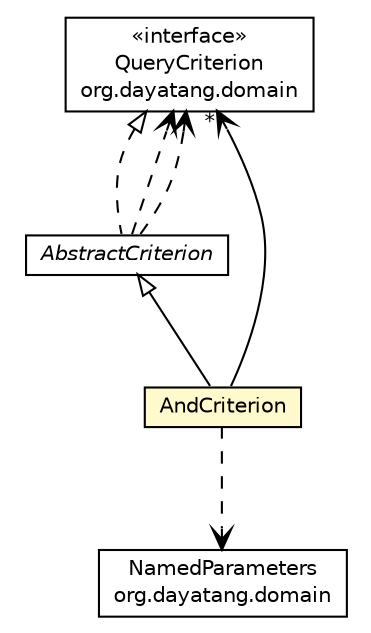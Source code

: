 #!/usr/local/bin/dot
#
# Class diagram 
# Generated by UMLGraph version R5_6_6-8-g8d7759 (http://www.umlgraph.org/)
#

digraph G {
	edge [fontname="Helvetica",fontsize=10,labelfontname="Helvetica",labelfontsize=10];
	node [fontname="Helvetica",fontsize=10,shape=plaintext];
	nodesep=0.25;
	ranksep=0.5;
	// org.dayatang.domain.QueryCriterion
	c687 [label=<<table title="org.dayatang.domain.QueryCriterion" border="0" cellborder="1" cellspacing="0" cellpadding="2" port="p" href="../QueryCriterion.html">
		<tr><td><table border="0" cellspacing="0" cellpadding="1">
<tr><td align="center" balign="center"> &#171;interface&#187; </td></tr>
<tr><td align="center" balign="center"> QueryCriterion </td></tr>
<tr><td align="center" balign="center"> org.dayatang.domain </td></tr>
		</table></td></tr>
		</table>>, URL="../QueryCriterion.html", fontname="Helvetica", fontcolor="black", fontsize=10.0];
	// org.dayatang.domain.NamedParameters
	c691 [label=<<table title="org.dayatang.domain.NamedParameters" border="0" cellborder="1" cellspacing="0" cellpadding="2" port="p" href="../NamedParameters.html">
		<tr><td><table border="0" cellspacing="0" cellpadding="1">
<tr><td align="center" balign="center"> NamedParameters </td></tr>
<tr><td align="center" balign="center"> org.dayatang.domain </td></tr>
		</table></td></tr>
		</table>>, URL="../NamedParameters.html", fontname="Helvetica", fontcolor="black", fontsize=10.0];
	// org.dayatang.domain.internal.AndCriterion
	c749 [label=<<table title="org.dayatang.domain.internal.AndCriterion" border="0" cellborder="1" cellspacing="0" cellpadding="2" port="p" bgcolor="lemonChiffon" href="./AndCriterion.html">
		<tr><td><table border="0" cellspacing="0" cellpadding="1">
<tr><td align="center" balign="center"> AndCriterion </td></tr>
		</table></td></tr>
		</table>>, URL="./AndCriterion.html", fontname="Helvetica", fontcolor="black", fontsize=10.0];
	// org.dayatang.domain.internal.AbstractCriterion
	c750 [label=<<table title="org.dayatang.domain.internal.AbstractCriterion" border="0" cellborder="1" cellspacing="0" cellpadding="2" port="p" href="./AbstractCriterion.html">
		<tr><td><table border="0" cellspacing="0" cellpadding="1">
<tr><td align="center" balign="center"><font face="Helvetica-Oblique"> AbstractCriterion </font></td></tr>
		</table></td></tr>
		</table>>, URL="./AbstractCriterion.html", fontname="Helvetica", fontcolor="black", fontsize=10.0];
	//org.dayatang.domain.internal.AndCriterion extends org.dayatang.domain.internal.AbstractCriterion
	c750:p -> c749:p [dir=back,arrowtail=empty];
	//org.dayatang.domain.internal.AbstractCriterion implements org.dayatang.domain.QueryCriterion
	c687:p -> c750:p [dir=back,arrowtail=empty,style=dashed];
	// org.dayatang.domain.internal.AndCriterion NAVASSOC org.dayatang.domain.QueryCriterion
	c749:p -> c687:p [taillabel="", label=" "headlabel="*", fontname="Helvetica", fontcolor="black", fontsize=10.0, color="black", arrowhead=open];
	// org.dayatang.domain.internal.AndCriterion DEPEND org.dayatang.domain.NamedParameters
	c749:p -> c691:p [taillabel="", label=" "headlabel="", fontname="Helvetica", fontcolor="black", fontsize=10.0, color="black", arrowhead=open, style=dashed];
	// org.dayatang.domain.internal.AbstractCriterion DEPEND org.dayatang.domain.QueryCriterion
	c750:p -> c687:p [taillabel="", label=" "headlabel="", fontname="Helvetica", fontcolor="black", fontsize=10.0, color="black", arrowhead=open, style=dashed];
	// org.dayatang.domain.internal.AbstractCriterion DEPEND org.dayatang.domain.QueryCriterion
	c750:p -> c687:p [taillabel="", label=" "headlabel="", fontname="Helvetica", fontcolor="black", fontsize=10.0, color="black", arrowhead=open, style=dashed];
}

